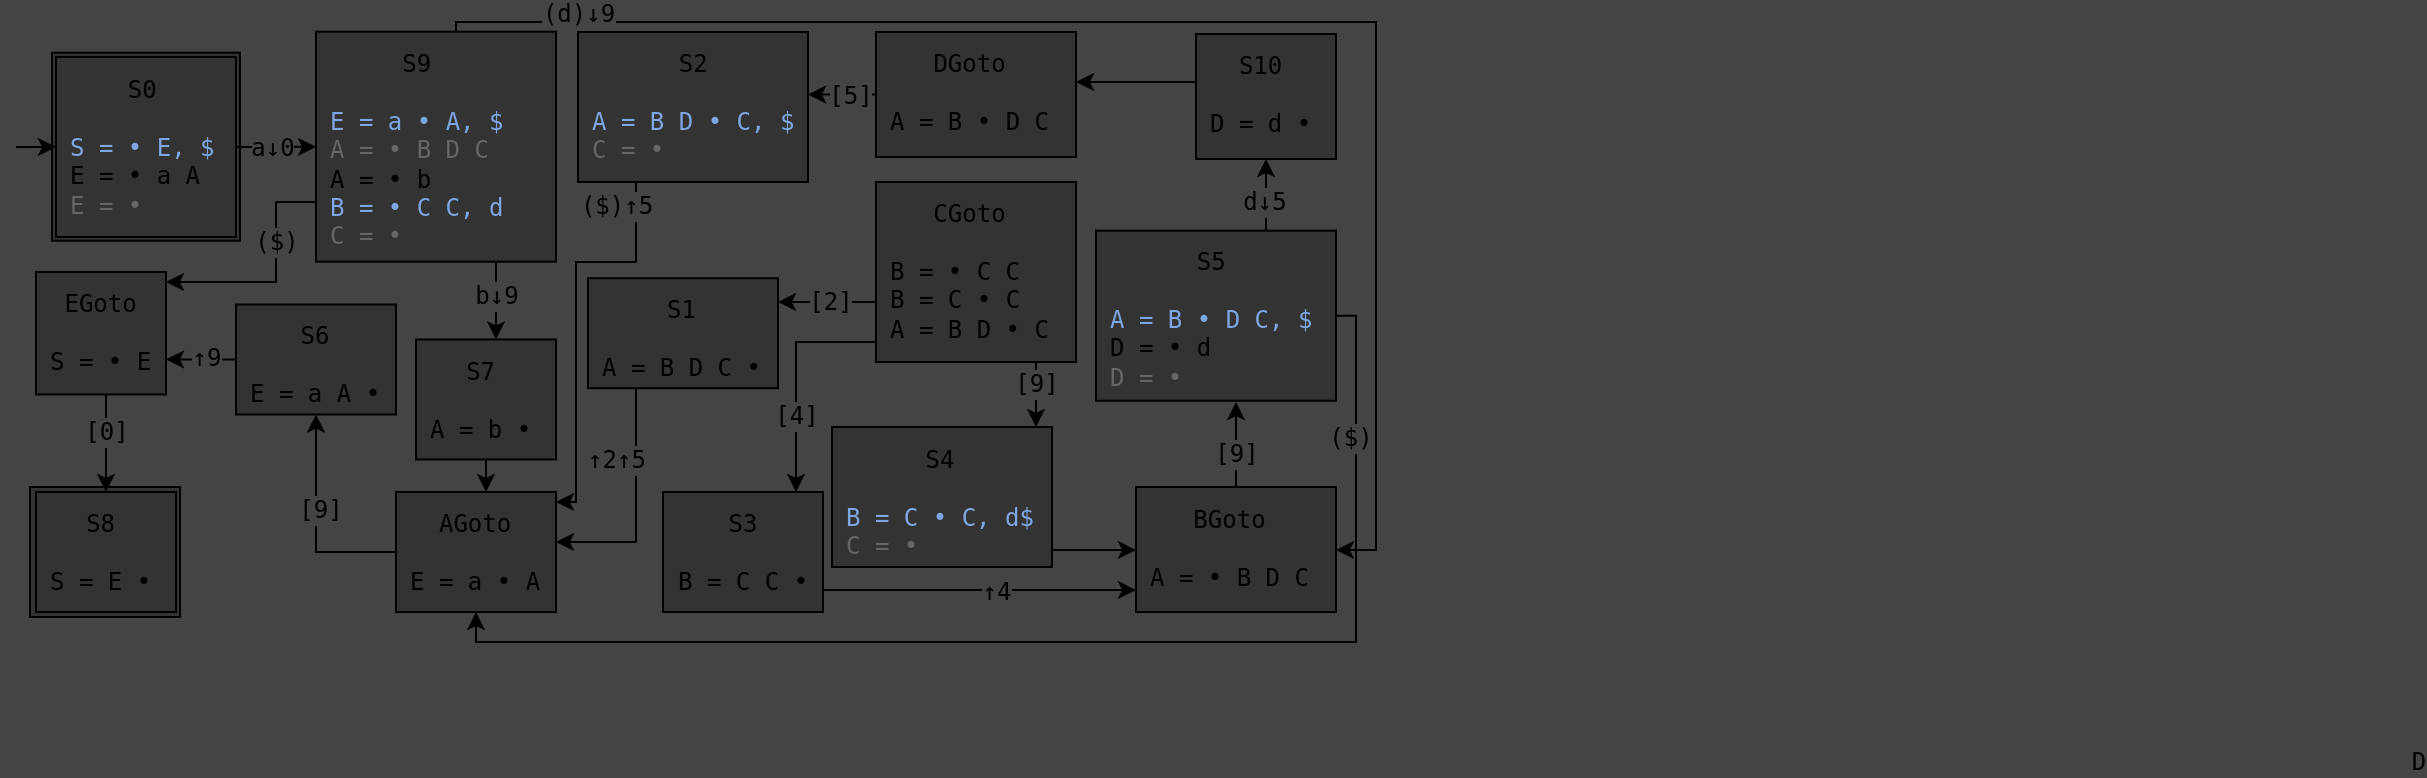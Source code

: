<mxfile version="25.0.2">
  <diagram name="Page-1" id="PYJ2EbEZMSt3SerLNBYG">
    <mxGraphModel dx="697" dy="707" grid="1" gridSize="10" guides="1" tooltips="1" connect="1" arrows="1" fold="1" page="1" pageScale="1" pageWidth="827" pageHeight="1169" background="#444444" math="0" shadow="0">
      <root>
        <mxCell id="0" />
        <mxCell id="1" parent="0" />
        <mxCell id="B8dHSFqu1SuATR3dj_XU-5" value="&lt;div style=&quot;text-align: center;&quot;&gt;S0&lt;/div&gt;&lt;div&gt;&lt;br&gt;&lt;/div&gt;&lt;font&gt;S = •&amp;nbsp;E&lt;/font&gt;&lt;div&gt;E = • a A&lt;br&gt;&lt;div&gt;E =&amp;nbsp;&lt;span style=&quot;background-color: initial;&quot;&gt;•, $&lt;/span&gt;&lt;/div&gt;&lt;/div&gt;" style="rounded=0;whiteSpace=wrap;html=1;fontFamily=monospace;align=left;spacing=7;verticalAlign=top;spacingTop=-3;fillColor=#333333;fontColor=none;noLabel=1;" parent="1" vertex="1">
          <mxGeometry x="17.01" y="242.5" width="75" height="65" as="geometry" />
        </mxCell>
        <mxCell id="B8dHSFqu1SuATR3dj_XU-4" value="&lt;div style=&quot;text-align: center;&quot;&gt;S0&lt;/div&gt;&lt;div&gt;&lt;br&gt;&lt;/div&gt;&lt;font&gt;S = •&amp;nbsp;E&lt;/font&gt;&lt;div&gt;E = • a A&lt;br&gt;&lt;div&gt;E =&amp;nbsp;&lt;span style=&quot;background-color: initial;&quot;&gt;•, $&lt;/span&gt;&lt;/div&gt;&lt;/div&gt;" style="rounded=0;whiteSpace=wrap;html=1;fontFamily=monospace;align=left;spacing=7;verticalAlign=top;spacingTop=-3;fillColor=#333333;fontColor=none;noLabel=1;strokeColor=default;" parent="1" vertex="1">
          <mxGeometry x="28" y="25.35" width="94" height="94" as="geometry" />
        </mxCell>
        <mxCell id="pAEnlqBqYRoMagqUOsFd-15" style="edgeStyle=orthogonalEdgeStyle;rounded=0;orthogonalLoop=1;jettySize=auto;html=1;fontFamily=monospace;fontSize=12;fontColor=default;labelBackgroundColor=#444444;resizable=0;" parent="1" source="hS7_LjZfpNOxfmpkIFcN-1" target="pAEnlqBqYRoMagqUOsFd-14" edge="1">
          <mxGeometry relative="1" as="geometry" />
        </mxCell>
        <mxCell id="pAEnlqBqYRoMagqUOsFd-16" value="a↓0" style="edgeLabel;html=1;align=center;verticalAlign=middle;resizable=0;points=[];rounded=0;strokeColor=default;spacing=10;fontFamily=monospace;fontSize=12;fontColor=default;labelBackgroundColor=#444444;fillColor=default;gradientColor=none;" parent="pAEnlqBqYRoMagqUOsFd-15" vertex="1" connectable="0">
          <mxGeometry x="0.019" relative="1" as="geometry">
            <mxPoint x="-3" as="offset" />
          </mxGeometry>
        </mxCell>
        <mxCell id="hS7_LjZfpNOxfmpkIFcN-1" value="&lt;div style=&quot;text-align: center;&quot;&gt;S0&lt;/div&gt;&lt;div&gt;&lt;br&gt;&lt;/div&gt;&lt;font color=&quot;#7ea6e0&quot;&gt;S = •&amp;nbsp;E, $&lt;/font&gt;&lt;div&gt;E = • a A&lt;br&gt;&lt;div&gt;&lt;font color=&quot;#666666&quot;&gt;E =&amp;nbsp;&lt;span style=&quot;background-color: initial;&quot;&gt;•&lt;/span&gt;&lt;/font&gt;&lt;/div&gt;&lt;/div&gt;" style="rounded=0;whiteSpace=wrap;html=1;fontFamily=monospace;align=left;spacing=7;verticalAlign=top;spacingTop=-3;fillColor=#333333;fontColor=default;strokeColor=default;" parent="1" vertex="1">
          <mxGeometry x="30" y="27.5" width="90" height="90" as="geometry" />
        </mxCell>
        <mxCell id="hS7_LjZfpNOxfmpkIFcN-2" value="&lt;div style=&quot;text-align: center;&quot;&gt;S8&lt;/div&gt;&lt;div&gt;&lt;br&gt;&lt;/div&gt;&lt;div&gt;S = E&amp;nbsp;&lt;span style=&quot;background-color: initial;&quot;&gt;•&lt;/span&gt;&lt;/div&gt;" style="rounded=0;whiteSpace=wrap;html=1;fontFamily=monospace;align=left;spacing=7;verticalAlign=top;spacingTop=-3;fillColor=#333333;" parent="1" vertex="1">
          <mxGeometry x="20.0" y="245" width="70.02" height="60" as="geometry" />
        </mxCell>
        <mxCell id="hS7_LjZfpNOxfmpkIFcN-57" value="" style="endArrow=classic;html=1;rounded=0;fontFamily=monospace;fontSize=12;fontColor=default;" parent="1" target="hS7_LjZfpNOxfmpkIFcN-1" edge="1">
          <mxGeometry width="50" height="50" relative="1" as="geometry">
            <mxPoint x="10" y="72.5" as="sourcePoint" />
            <mxPoint x="-10" y="52.5" as="targetPoint" />
          </mxGeometry>
        </mxCell>
        <mxCell id="rSdr6fm6Imb2P2yYMMA1-2" style="edgeStyle=orthogonalEdgeStyle;rounded=0;orthogonalLoop=1;jettySize=auto;html=1;fontFamily=monospace;fontSize=12;fontColor=default;labelBackgroundColor=#444444;resizable=0;" parent="1" source="pAEnlqBqYRoMagqUOsFd-14" target="rSdr6fm6Imb2P2yYMMA1-1" edge="1">
          <mxGeometry relative="1" as="geometry">
            <Array as="points">
              <mxPoint x="250" y="147.5" />
              <mxPoint x="250" y="147.5" />
            </Array>
          </mxGeometry>
        </mxCell>
        <mxCell id="rSdr6fm6Imb2P2yYMMA1-3" value="b↓9" style="edgeLabel;html=1;align=center;verticalAlign=middle;resizable=0;points=[];rounded=0;strokeColor=default;spacing=10;fontFamily=monospace;fontSize=12;fontColor=default;labelBackgroundColor=#444444;fillColor=default;gradientColor=none;" parent="rSdr6fm6Imb2P2yYMMA1-2" vertex="1" connectable="0">
          <mxGeometry x="0.004" relative="1" as="geometry">
            <mxPoint y="-3" as="offset" />
          </mxGeometry>
        </mxCell>
        <mxCell id="rSdr6fm6Imb2P2yYMMA1-11" style="edgeStyle=orthogonalEdgeStyle;rounded=0;orthogonalLoop=1;jettySize=auto;html=1;fontFamily=monospace;fontSize=12;fontColor=default;labelBackgroundColor=#444444;resizable=0;" parent="1" source="rSdr6fm6Imb2P2yYMMA1-37" target="rSdr6fm6Imb2P2yYMMA1-10" edge="1">
          <mxGeometry relative="1" as="geometry">
            <Array as="points">
              <mxPoint x="620" y="200" />
              <mxPoint x="620" y="200" />
            </Array>
          </mxGeometry>
        </mxCell>
        <mxCell id="rSdr6fm6Imb2P2yYMMA1-61" value="[9]" style="edgeLabel;html=1;align=center;verticalAlign=middle;resizable=0;points=[];rounded=0;strokeColor=default;spacing=10;fontFamily=monospace;fontSize=12;fontColor=default;labelBackgroundColor=#444444;fillColor=default;gradientColor=none;" parent="rSdr6fm6Imb2P2yYMMA1-11" vertex="1" connectable="0">
          <mxGeometry x="-0.08" y="-2" relative="1" as="geometry">
            <mxPoint x="-2" y="3" as="offset" />
          </mxGeometry>
        </mxCell>
        <mxCell id="pAEnlqBqYRoMagqUOsFd-14" value="&lt;div style=&quot;text-align: center;&quot;&gt;S9&lt;/div&gt;&lt;div&gt;&lt;span style=&quot;background-color: initial;&quot;&gt;&lt;br&gt;&lt;/span&gt;&lt;/div&gt;&lt;div&gt;&lt;font color=&quot;#7ea6e0&quot;&gt;&lt;span style=&quot;background-color: initial;&quot;&gt;E =&lt;/span&gt;&lt;span style=&quot;background-color: initial;&quot;&gt;&amp;nbsp;a&lt;/span&gt;&lt;span style=&quot;background-color: initial;&quot;&gt;&amp;nbsp;&lt;/span&gt;&lt;span style=&quot;background-color: initial;&quot;&gt;•&lt;/span&gt;&lt;span style=&quot;background-color: initial;&quot;&gt;&amp;nbsp;A, $&lt;br&gt;&lt;/span&gt;&lt;/font&gt;&lt;/div&gt;&lt;div&gt;&lt;span style=&quot;background-color: initial;&quot;&gt;&lt;font color=&quot;#666666&quot;&gt;A = • B D C&lt;/font&gt;&lt;/span&gt;&lt;/div&gt;&lt;div&gt;&lt;span style=&quot;background-color: initial;&quot;&gt;A = • b&lt;/span&gt;&lt;/div&gt;&lt;div&gt;&lt;font color=&quot;#7ea6e0&quot;&gt;&lt;span style=&quot;background-color: initial;&quot;&gt;B =&amp;nbsp;&lt;/span&gt;&lt;span style=&quot;background-color: initial;&quot;&gt;• C C, d&lt;/span&gt;&lt;/font&gt;&lt;/div&gt;&lt;div&gt;&lt;font color=&quot;#666666&quot;&gt;&lt;span style=&quot;background-color: initial;&quot;&gt;C =&amp;nbsp;&lt;/span&gt;&lt;span style=&quot;background-color: initial;&quot;&gt;•&lt;/span&gt;&lt;/font&gt;&lt;/div&gt;" style="rounded=0;whiteSpace=wrap;html=1;fontFamily=monospace;align=left;spacing=7;verticalAlign=top;spacingTop=-3;fillColor=#333333;fontColor=default;strokeColor=default;" parent="1" vertex="1">
          <mxGeometry x="160" y="14.85" width="120" height="115" as="geometry" />
        </mxCell>
        <mxCell id="rSdr6fm6Imb2P2yYMMA1-34" style="edgeStyle=orthogonalEdgeStyle;rounded=0;orthogonalLoop=1;jettySize=auto;html=1;fontFamily=monospace;fontSize=12;fontColor=default;labelBackgroundColor=#444444;resizable=0;" parent="1" source="rSdr6fm6Imb2P2yYMMA1-1" target="rSdr6fm6Imb2P2yYMMA1-31" edge="1">
          <mxGeometry relative="1" as="geometry">
            <Array as="points">
              <mxPoint x="255" y="217.5" />
              <mxPoint x="250" y="217.5" />
            </Array>
          </mxGeometry>
        </mxCell>
        <mxCell id="rSdr6fm6Imb2P2yYMMA1-1" value="&lt;div style=&quot;text-align: center;&quot;&gt;S7&lt;/div&gt;&lt;div&gt;&lt;br&gt;&lt;/div&gt;&lt;div&gt;&lt;span style=&quot;background-color: initial;&quot;&gt;A = b&lt;/span&gt;&lt;span style=&quot;background-color: initial;&quot;&gt;&amp;nbsp;&lt;/span&gt;&lt;span style=&quot;background-color: initial;&quot;&gt;•&lt;/span&gt;&lt;/div&gt;" style="rounded=0;whiteSpace=wrap;html=1;fontFamily=monospace;align=left;spacing=7;verticalAlign=top;spacingTop=-3;fillColor=#333333;fontColor=default;" parent="1" vertex="1">
          <mxGeometry x="210" y="168.72" width="70" height="60" as="geometry" />
        </mxCell>
        <mxCell id="rSdr6fm6Imb2P2yYMMA1-29" style="edgeStyle=orthogonalEdgeStyle;rounded=0;orthogonalLoop=1;jettySize=auto;html=1;fontFamily=monospace;fontSize=12;fontColor=default;labelBackgroundColor=#444444;resizable=0;" parent="1" source="rSdr6fm6Imb2P2yYMMA1-4" target="rSdr6fm6Imb2P2yYMMA1-28" edge="1">
          <mxGeometry relative="1" as="geometry">
            <Array as="points">
              <mxPoint x="140" y="160.5" />
            </Array>
          </mxGeometry>
        </mxCell>
        <mxCell id="rSdr6fm6Imb2P2yYMMA1-64" value="↑9" style="edgeLabel;html=1;align=center;verticalAlign=middle;resizable=0;points=[];rounded=0;strokeColor=default;spacing=10;fontFamily=monospace;fontSize=12;fontColor=default;labelBackgroundColor=#444444;fillColor=default;gradientColor=none;" parent="rSdr6fm6Imb2P2yYMMA1-29" vertex="1" connectable="0">
          <mxGeometry x="-0.191" y="1" relative="1" as="geometry">
            <mxPoint x="-1" y="-2" as="offset" />
          </mxGeometry>
        </mxCell>
        <mxCell id="rSdr6fm6Imb2P2yYMMA1-4" value="&lt;div style=&quot;text-align: center;&quot;&gt;S6&lt;/div&gt;&lt;div&gt;&lt;span style=&quot;background-color: initial;&quot;&gt;&lt;br&gt;&lt;/span&gt;&lt;/div&gt;&lt;div&gt;&lt;span style=&quot;background-color: initial;&quot;&gt;E =&lt;/span&gt;&lt;span style=&quot;background-color: initial;&quot;&gt;&amp;nbsp;a&lt;/span&gt;&lt;span style=&quot;background-color: initial;&quot;&gt;&amp;nbsp;A&lt;/span&gt;&lt;span style=&quot;background-color: initial;&quot;&gt;&amp;nbsp;&lt;/span&gt;&lt;span style=&quot;background-color: initial;&quot;&gt;•&lt;/span&gt;&lt;/div&gt;" style="rounded=0;whiteSpace=wrap;html=1;fontFamily=monospace;align=left;spacing=7;verticalAlign=top;spacingTop=-3;fillColor=#333333;fontColor=default;" parent="1" vertex="1">
          <mxGeometry x="120" y="151.25" width="80" height="55" as="geometry" />
        </mxCell>
        <mxCell id="rSdr6fm6Imb2P2yYMMA1-7" value="&lt;div style=&quot;text-align: center;&quot;&gt;S4&lt;/div&gt;&lt;div&gt;&lt;br&gt;&lt;/div&gt;&lt;div&gt;&lt;font color=&quot;#7ea6e0&quot;&gt;&lt;span style=&quot;background-color: initial;&quot;&gt;B =&lt;/span&gt;&lt;span style=&quot;background-color: initial;&quot;&gt;&amp;nbsp;C&lt;/span&gt;&lt;span style=&quot;background-color: initial;&quot;&gt;&amp;nbsp;&lt;/span&gt;&lt;span style=&quot;background-color: initial;&quot;&gt;•&lt;/span&gt;&lt;span style=&quot;background-color: initial;&quot;&gt;&amp;nbsp;C, d$&lt;/span&gt;&lt;/font&gt;&lt;/div&gt;&lt;div&gt;&lt;font color=&quot;#666666&quot;&gt;&lt;span style=&quot;background-color: initial;&quot;&gt;C =&amp;nbsp;&lt;/span&gt;&lt;span style=&quot;background-color: initial;&quot;&gt;•&lt;/span&gt;&lt;/font&gt;&lt;/div&gt;" style="rounded=0;whiteSpace=wrap;html=1;fontFamily=monospace;align=left;spacing=7;verticalAlign=top;spacingTop=-3;fillColor=#333333;fontColor=default;strokeColor=default;" parent="1" vertex="1">
          <mxGeometry x="418" y="212.5" width="110" height="70" as="geometry" />
        </mxCell>
        <mxCell id="rSdr6fm6Imb2P2yYMMA1-19" style="edgeStyle=orthogonalEdgeStyle;rounded=0;orthogonalLoop=1;jettySize=auto;html=1;fontFamily=monospace;fontSize=12;fontColor=default;labelBackgroundColor=#444444;resizable=0;" parent="1" source="rSdr6fm6Imb2P2yYMMA1-10" target="rSdr6fm6Imb2P2yYMMA1-18" edge="1">
          <mxGeometry relative="1" as="geometry">
            <Array as="points">
              <mxPoint x="635" y="100" />
              <mxPoint x="635" y="100" />
            </Array>
          </mxGeometry>
        </mxCell>
        <mxCell id="rSdr6fm6Imb2P2yYMMA1-20" value="d↓5" style="edgeLabel;html=1;align=center;verticalAlign=middle;resizable=0;points=[];rounded=0;strokeColor=default;spacing=10;fontFamily=monospace;fontSize=12;fontColor=default;labelBackgroundColor=#444444;fillColor=default;gradientColor=none;" parent="rSdr6fm6Imb2P2yYMMA1-19" vertex="1" connectable="0">
          <mxGeometry x="-0.092" y="-1" relative="1" as="geometry">
            <mxPoint x="-2" y="2" as="offset" />
          </mxGeometry>
        </mxCell>
        <mxCell id="rSdr6fm6Imb2P2yYMMA1-10" value="&lt;div style=&quot;text-align: center;&quot;&gt;S5&lt;/div&gt;&lt;div style=&quot;text-align: center;&quot;&gt;&lt;br&gt;&lt;/div&gt;&lt;div&gt;&lt;font color=&quot;#7ea6e0&quot;&gt;&lt;span style=&quot;background-color: initial;&quot;&gt;A = B&lt;/span&gt;&lt;span style=&quot;background-color: initial;&quot;&gt;&amp;nbsp;&lt;/span&gt;&lt;span style=&quot;background-color: initial;&quot;&gt;•&lt;/span&gt;&lt;span style=&quot;background-color: initial;&quot;&gt;&amp;nbsp;D C, $&lt;/span&gt;&lt;/font&gt;&lt;/div&gt;&lt;div&gt;&lt;span style=&quot;background-color: initial;&quot;&gt;D = • d&lt;/span&gt;&lt;/div&gt;&lt;div&gt;&lt;font color=&quot;#666666&quot;&gt;&lt;span style=&quot;background-color: initial;&quot;&gt;D =&amp;nbsp;&lt;/span&gt;&lt;span style=&quot;background-color: initial;&quot;&gt;•&lt;/span&gt;&lt;/font&gt;&lt;/div&gt;" style="rounded=0;whiteSpace=wrap;html=1;fontFamily=monospace;align=left;spacing=7;verticalAlign=top;spacingTop=-3;fillColor=#333333;fontColor=default;strokeColor=default;" parent="1" vertex="1">
          <mxGeometry x="550" y="114.35" width="120" height="85" as="geometry" />
        </mxCell>
        <mxCell id="rSdr6fm6Imb2P2yYMMA1-45" style="edgeStyle=orthogonalEdgeStyle;rounded=0;orthogonalLoop=1;jettySize=auto;html=1;fontFamily=monospace;fontSize=12;fontColor=default;labelBackgroundColor=#444444;resizable=0;" parent="1" edge="1">
          <mxGeometry relative="1" as="geometry">
            <mxPoint x="413.5" y="294.034" as="sourcePoint" />
            <mxPoint x="570" y="294.034" as="targetPoint" />
            <Array as="points">
              <mxPoint x="500" y="294" />
              <mxPoint x="500" y="294" />
            </Array>
          </mxGeometry>
        </mxCell>
        <mxCell id="rSdr6fm6Imb2P2yYMMA1-60" value="↑4" style="edgeLabel;html=1;align=center;verticalAlign=middle;resizable=0;points=[];rounded=0;strokeColor=default;spacing=10;fontFamily=monospace;fontSize=12;fontColor=default;labelBackgroundColor=#444444;fillColor=default;gradientColor=none;" parent="rSdr6fm6Imb2P2yYMMA1-45" vertex="1" connectable="0">
          <mxGeometry x="-0.306" y="-1" relative="1" as="geometry">
            <mxPoint x="32" as="offset" />
          </mxGeometry>
        </mxCell>
        <mxCell id="rSdr6fm6Imb2P2yYMMA1-13" value="&lt;div style=&quot;text-align: center;&quot;&gt;S3&lt;/div&gt;&lt;div&gt;&lt;br&gt;&lt;/div&gt;&lt;div&gt;&lt;span style=&quot;background-color: initial;&quot;&gt;B =&lt;/span&gt;&lt;span style=&quot;background-color: initial;&quot;&gt;&amp;nbsp;C&lt;/span&gt;&lt;span style=&quot;background-color: initial;&quot;&gt;&amp;nbsp;C&lt;/span&gt;&lt;span style=&quot;background-color: initial;&quot;&gt;&amp;nbsp;&lt;/span&gt;&lt;span style=&quot;background-color: initial;&quot;&gt;•&lt;/span&gt;&lt;/div&gt;" style="rounded=0;whiteSpace=wrap;html=1;fontFamily=monospace;align=left;spacing=7;verticalAlign=top;spacingTop=-3;fillColor=#333333;fontColor=default;" parent="1" vertex="1">
          <mxGeometry x="333.5" y="245" width="80" height="60" as="geometry" />
        </mxCell>
        <mxCell id="rSdr6fm6Imb2P2yYMMA1-23" style="edgeStyle=orthogonalEdgeStyle;rounded=0;orthogonalLoop=1;jettySize=auto;html=1;fontFamily=monospace;fontSize=12;fontColor=default;labelBackgroundColor=#444444;resizable=0;" parent="1" source="rSdr6fm6Imb2P2yYMMA1-66" target="rSdr6fm6Imb2P2yYMMA1-22" edge="1">
          <mxGeometry relative="1" as="geometry">
            <Array as="points">
              <mxPoint x="410" y="46" />
              <mxPoint x="410" y="46" />
            </Array>
          </mxGeometry>
        </mxCell>
        <mxCell id="rSdr6fm6Imb2P2yYMMA1-24" value="D" style="edgeLabel;html=1;align=center;verticalAlign=middle;resizable=0;points=[];rounded=0;strokeColor=default;spacing=10;fontFamily=monospace;fontSize=12;fontColor=default;labelBackgroundColor=#444444;fillColor=default;gradientColor=none;" parent="rSdr6fm6Imb2P2yYMMA1-23" vertex="1" connectable="0">
          <mxGeometry x="0.158" relative="1" as="geometry">
            <mxPoint x="790" y="333" as="offset" />
          </mxGeometry>
        </mxCell>
        <mxCell id="rSdr6fm6Imb2P2yYMMA1-70" value="" style="edgeLabel;html=1;align=center;verticalAlign=middle;resizable=0;points=[];rounded=0;strokeColor=default;spacing=10;fontFamily=monospace;fontSize=12;fontColor=default;labelBackgroundColor=#444444;fillColor=default;gradientColor=none;" parent="rSdr6fm6Imb2P2yYMMA1-23" vertex="1" connectable="0">
          <mxGeometry x="-0.58" y="1" relative="1" as="geometry">
            <mxPoint as="offset" />
          </mxGeometry>
        </mxCell>
        <mxCell id="rSdr6fm6Imb2P2yYMMA1-71" value="[5]" style="edgeLabel;html=1;align=center;verticalAlign=middle;resizable=0;points=[];rounded=0;strokeColor=default;spacing=10;fontFamily=monospace;fontSize=12;fontColor=default;labelBackgroundColor=#444444;fillColor=default;gradientColor=none;" parent="rSdr6fm6Imb2P2yYMMA1-23" vertex="1" connectable="0">
          <mxGeometry x="-0.733" relative="1" as="geometry">
            <mxPoint x="-9" as="offset" />
          </mxGeometry>
        </mxCell>
        <mxCell id="rSdr6fm6Imb2P2yYMMA1-67" style="edgeStyle=orthogonalEdgeStyle;rounded=0;orthogonalLoop=1;jettySize=auto;html=1;fontFamily=monospace;fontSize=12;fontColor=default;labelBackgroundColor=#444444;resizable=0;" parent="1" source="rSdr6fm6Imb2P2yYMMA1-18" target="rSdr6fm6Imb2P2yYMMA1-66" edge="1">
          <mxGeometry relative="1" as="geometry">
            <Array as="points">
              <mxPoint x="570" y="40" />
              <mxPoint x="570" y="40" />
            </Array>
          </mxGeometry>
        </mxCell>
        <mxCell id="rSdr6fm6Imb2P2yYMMA1-18" value="&lt;div style=&quot;text-align: center;&quot;&gt;S10&lt;/div&gt;&lt;div style=&quot;text-align: center;&quot;&gt;&lt;br&gt;&lt;/div&gt;&lt;div&gt;&lt;span style=&quot;background-color: initial;&quot;&gt;D = d&lt;/span&gt;&lt;span style=&quot;background-color: initial;&quot;&gt;&amp;nbsp;&lt;/span&gt;&lt;span style=&quot;background-color: initial;&quot;&gt;•&lt;br&gt;&lt;/span&gt;&lt;/div&gt;" style="rounded=0;whiteSpace=wrap;html=1;fontFamily=monospace;align=left;spacing=7;verticalAlign=top;spacingTop=-3;fillColor=#333333;fontColor=default;" parent="1" vertex="1">
          <mxGeometry x="600" y="16.0" width="70" height="62.5" as="geometry" />
        </mxCell>
        <mxCell id="rSdr6fm6Imb2P2yYMMA1-22" value="&lt;div style=&quot;text-align: center;&quot;&gt;S2&lt;/div&gt;&lt;div style=&quot;text-align: center;&quot;&gt;&lt;br&gt;&lt;/div&gt;&lt;div&gt;&lt;font color=&quot;#7ea6e0&quot;&gt;&lt;span style=&quot;background-color: initial;&quot;&gt;A = B&lt;/span&gt;&lt;span style=&quot;background-color: initial;&quot;&gt;&amp;nbsp;D&lt;/span&gt;&lt;span style=&quot;background-color: initial;&quot;&gt;&amp;nbsp;&lt;/span&gt;&lt;span style=&quot;background-color: initial;&quot;&gt;•&lt;/span&gt;&lt;span style=&quot;background-color: initial;&quot;&gt;&amp;nbsp;C, $&lt;/span&gt;&lt;/font&gt;&lt;/div&gt;&lt;div&gt;&lt;font color=&quot;#666666&quot;&gt;&lt;span style=&quot;background-color: initial;&quot;&gt;C =&amp;nbsp;&lt;/span&gt;&lt;span style=&quot;background-color: initial;&quot;&gt;•&lt;/span&gt;&lt;/font&gt;&lt;/div&gt;" style="rounded=0;whiteSpace=wrap;html=1;fontFamily=monospace;align=left;spacing=7;verticalAlign=top;spacingTop=-3;fillColor=#333333;fontColor=default;strokeColor=default;" parent="1" vertex="1">
          <mxGeometry x="291" y="15" width="115" height="75" as="geometry" />
        </mxCell>
        <mxCell id="rSdr6fm6Imb2P2yYMMA1-33" style="edgeStyle=orthogonalEdgeStyle;rounded=0;orthogonalLoop=1;jettySize=auto;html=1;fontFamily=monospace;fontSize=12;fontColor=default;labelBackgroundColor=#444444;resizable=0;" parent="1" source="rSdr6fm6Imb2P2yYMMA1-25" target="rSdr6fm6Imb2P2yYMMA1-31" edge="1">
          <mxGeometry relative="1" as="geometry">
            <Array as="points">
              <mxPoint x="320" y="270" />
            </Array>
          </mxGeometry>
        </mxCell>
        <mxCell id="rSdr6fm6Imb2P2yYMMA1-62" value="↑2↑5" style="edgeLabel;html=1;align=center;verticalAlign=middle;resizable=0;points=[];rounded=0;strokeColor=default;spacing=10;fontFamily=monospace;fontSize=12;fontColor=default;labelBackgroundColor=#444444;fillColor=default;gradientColor=none;" parent="rSdr6fm6Imb2P2yYMMA1-33" vertex="1" connectable="0">
          <mxGeometry x="-0.348" y="-1" relative="1" as="geometry">
            <mxPoint x="-9" y="-2" as="offset" />
          </mxGeometry>
        </mxCell>
        <mxCell id="rSdr6fm6Imb2P2yYMMA1-30" style="edgeStyle=orthogonalEdgeStyle;rounded=0;orthogonalLoop=1;jettySize=auto;html=1;fontFamily=monospace;fontSize=12;fontColor=default;labelBackgroundColor=#444444;resizable=0;" parent="1" source="rSdr6fm6Imb2P2yYMMA1-28" target="hS7_LjZfpNOxfmpkIFcN-2" edge="1">
          <mxGeometry relative="1" as="geometry">
            <Array as="points">
              <mxPoint x="55" y="230" />
              <mxPoint x="55" y="230" />
            </Array>
          </mxGeometry>
        </mxCell>
        <mxCell id="rSdr6fm6Imb2P2yYMMA1-65" value="[0]" style="edgeLabel;html=1;align=center;verticalAlign=middle;resizable=0;points=[];rounded=0;strokeColor=default;spacing=10;fontFamily=monospace;fontSize=12;fontColor=default;labelBackgroundColor=#444444;fillColor=default;gradientColor=none;" parent="rSdr6fm6Imb2P2yYMMA1-30" vertex="1" connectable="0">
          <mxGeometry x="-0.066" y="-1" relative="1" as="geometry">
            <mxPoint x="1" y="-4" as="offset" />
          </mxGeometry>
        </mxCell>
        <mxCell id="rSdr6fm6Imb2P2yYMMA1-28" value="&lt;div style=&quot;text-align: center;&quot;&gt;EGoto&lt;/div&gt;&lt;div&gt;&lt;br&gt;&lt;/div&gt;&lt;font&gt;S = •&amp;nbsp;E&lt;/font&gt;" style="rounded=0;whiteSpace=wrap;html=1;fontFamily=monospace;align=left;spacing=7;verticalAlign=top;spacingTop=-3;fillColor=#333333;fontColor=default;" parent="1" vertex="1">
          <mxGeometry x="20" y="134.97" width="64.99" height="61.25" as="geometry" />
        </mxCell>
        <mxCell id="rSdr6fm6Imb2P2yYMMA1-32" style="edgeStyle=orthogonalEdgeStyle;rounded=0;orthogonalLoop=1;jettySize=auto;html=1;fontFamily=monospace;fontSize=12;fontColor=default;labelBackgroundColor=#444444;resizable=0;" parent="1" source="rSdr6fm6Imb2P2yYMMA1-31" target="rSdr6fm6Imb2P2yYMMA1-4" edge="1">
          <mxGeometry relative="1" as="geometry">
            <Array as="points">
              <mxPoint x="160" y="275" />
            </Array>
          </mxGeometry>
        </mxCell>
        <mxCell id="rSdr6fm6Imb2P2yYMMA1-63" value="[9]" style="edgeLabel;html=1;align=center;verticalAlign=middle;resizable=0;points=[];rounded=0;strokeColor=default;spacing=10;fontFamily=monospace;fontSize=12;fontColor=default;labelBackgroundColor=#444444;fillColor=default;gradientColor=none;" parent="rSdr6fm6Imb2P2yYMMA1-32" vertex="1" connectable="0">
          <mxGeometry x="0.134" y="-2" relative="1" as="geometry">
            <mxPoint as="offset" />
          </mxGeometry>
        </mxCell>
        <mxCell id="rSdr6fm6Imb2P2yYMMA1-31" value="&lt;div style=&quot;text-align: center;&quot;&gt;AGoto&lt;/div&gt;&lt;div&gt;&lt;span style=&quot;background-color: initial;&quot;&gt;&lt;br&gt;&lt;/span&gt;&lt;/div&gt;&lt;div&gt;&lt;span style=&quot;background-color: initial;&quot;&gt;E =&lt;/span&gt;&lt;span style=&quot;background-color: initial;&quot;&gt;&amp;nbsp;a&lt;/span&gt;&lt;span style=&quot;background-color: initial;&quot;&gt;&amp;nbsp;&lt;/span&gt;&lt;span style=&quot;background-color: initial;&quot;&gt;•&lt;/span&gt;&lt;span style=&quot;background-color: initial;&quot;&gt;&amp;nbsp;A&lt;/span&gt;&lt;/div&gt;" style="rounded=0;whiteSpace=wrap;html=1;fontFamily=monospace;align=left;spacing=7;verticalAlign=top;spacingTop=-3;fillColor=#333333;fontColor=default;" parent="1" vertex="1">
          <mxGeometry x="200" y="245" width="80" height="60" as="geometry" />
        </mxCell>
        <mxCell id="rSdr6fm6Imb2P2yYMMA1-37" value="&lt;div style=&quot;text-align: center;&quot;&gt;BGoto&lt;/div&gt;&lt;div&gt;&lt;span style=&quot;background-color: initial;&quot;&gt;&lt;br&gt;&lt;/span&gt;&lt;/div&gt;&lt;div&gt;&lt;span style=&quot;background-color: initial;&quot;&gt;A = • B D C&lt;/span&gt;&lt;/div&gt;" style="rounded=0;whiteSpace=wrap;html=1;fontFamily=monospace;align=left;spacing=7;verticalAlign=top;spacingTop=-3;fillColor=#333333;fontColor=default;" parent="1" vertex="1">
          <mxGeometry x="570" y="242.5" width="100" height="62.5" as="geometry" />
        </mxCell>
        <mxCell id="rSdr6fm6Imb2P2yYMMA1-46" style="edgeStyle=orthogonalEdgeStyle;rounded=0;orthogonalLoop=1;jettySize=auto;html=1;fontFamily=monospace;fontSize=12;fontColor=default;labelBackgroundColor=#444444;resizable=0;" parent="1" source="rSdr6fm6Imb2P2yYMMA1-44" target="rSdr6fm6Imb2P2yYMMA1-25" edge="1">
          <mxGeometry relative="1" as="geometry">
            <Array as="points">
              <mxPoint x="430" y="150" />
              <mxPoint x="430" y="150" />
            </Array>
          </mxGeometry>
        </mxCell>
        <mxCell id="rSdr6fm6Imb2P2yYMMA1-59" value="[2]" style="edgeLabel;html=1;align=center;verticalAlign=middle;resizable=0;points=[];rounded=0;strokeColor=default;spacing=10;fontFamily=monospace;fontSize=12;fontColor=default;labelBackgroundColor=#444444;fillColor=default;gradientColor=none;" parent="rSdr6fm6Imb2P2yYMMA1-46" vertex="1" connectable="0">
          <mxGeometry x="-0.065" relative="1" as="geometry">
            <mxPoint as="offset" />
          </mxGeometry>
        </mxCell>
        <mxCell id="rSdr6fm6Imb2P2yYMMA1-47" style="edgeStyle=orthogonalEdgeStyle;rounded=0;orthogonalLoop=1;jettySize=auto;html=1;fontFamily=monospace;fontSize=12;fontColor=default;labelBackgroundColor=#444444;resizable=0;" parent="1" source="rSdr6fm6Imb2P2yYMMA1-44" target="rSdr6fm6Imb2P2yYMMA1-7" edge="1">
          <mxGeometry relative="1" as="geometry">
            <Array as="points">
              <mxPoint x="520" y="200" />
              <mxPoint x="520" y="200" />
            </Array>
          </mxGeometry>
        </mxCell>
        <mxCell id="rSdr6fm6Imb2P2yYMMA1-55" value="[9]" style="edgeLabel;html=1;align=center;verticalAlign=middle;resizable=0;points=[];rounded=0;strokeColor=default;spacing=10;fontFamily=monospace;fontSize=12;fontColor=default;labelBackgroundColor=#444444;fillColor=default;gradientColor=none;" parent="rSdr6fm6Imb2P2yYMMA1-47" vertex="1" connectable="0">
          <mxGeometry x="-0.217" relative="1" as="geometry">
            <mxPoint y="-2" as="offset" />
          </mxGeometry>
        </mxCell>
        <mxCell id="rSdr6fm6Imb2P2yYMMA1-50" style="edgeStyle=orthogonalEdgeStyle;rounded=0;orthogonalLoop=1;jettySize=auto;html=1;fontFamily=monospace;fontSize=12;fontColor=default;labelBackgroundColor=#444444;resizable=0;" parent="1" source="rSdr6fm6Imb2P2yYMMA1-44" target="rSdr6fm6Imb2P2yYMMA1-13" edge="1">
          <mxGeometry relative="1" as="geometry">
            <Array as="points">
              <mxPoint x="400" y="170" />
            </Array>
          </mxGeometry>
        </mxCell>
        <mxCell id="rSdr6fm6Imb2P2yYMMA1-57" value="[4]" style="edgeLabel;html=1;align=center;verticalAlign=middle;resizable=0;points=[];rounded=0;strokeColor=default;spacing=10;fontFamily=monospace;fontSize=12;fontColor=default;labelBackgroundColor=#444444;fillColor=default;gradientColor=none;" parent="rSdr6fm6Imb2P2yYMMA1-50" vertex="1" connectable="0">
          <mxGeometry x="0.334" relative="1" as="geometry">
            <mxPoint as="offset" />
          </mxGeometry>
        </mxCell>
        <mxCell id="rSdr6fm6Imb2P2yYMMA1-44" value="&lt;div style=&quot;text-align: center;&quot;&gt;CGoto&lt;/div&gt;&lt;div&gt;&lt;span style=&quot;background-color: initial;&quot;&gt;&lt;br&gt;&lt;/span&gt;&lt;/div&gt;&lt;div&gt;&lt;span style=&quot;background-color: initial;&quot;&gt;B =&amp;nbsp;&lt;/span&gt;&lt;span style=&quot;background-color: initial;&quot;&gt;• C C&lt;/span&gt;&lt;br&gt;&lt;/div&gt;&lt;div&gt;&lt;span style=&quot;background-color: initial;&quot;&gt;B =&amp;nbsp;&lt;/span&gt;&lt;span style=&quot;background-color: initial;&quot;&gt;C&amp;nbsp;&lt;/span&gt;&lt;span style=&quot;background-color: initial;&quot;&gt;•&lt;/span&gt;&lt;span style=&quot;background-color: initial;&quot;&gt;&amp;nbsp;&lt;/span&gt;&lt;span style=&quot;background-color: initial;&quot;&gt;C&lt;/span&gt;&lt;/div&gt;&lt;div&gt;A = B D • C&lt;/div&gt;" style="rounded=0;whiteSpace=wrap;html=1;fontFamily=monospace;align=left;spacing=7;verticalAlign=top;spacingTop=-3;fillColor=#333333;fontColor=default;" parent="1" vertex="1">
          <mxGeometry x="440" y="90" width="100" height="90" as="geometry" />
        </mxCell>
        <mxCell id="rSdr6fm6Imb2P2yYMMA1-25" value="&lt;div style=&quot;text-align: center;&quot;&gt;S1&lt;/div&gt;&lt;div style=&quot;text-align: center;&quot;&gt;&lt;br&gt;&lt;/div&gt;&lt;div&gt;&lt;span style=&quot;background-color: initial;&quot;&gt;A = B&lt;/span&gt;&lt;span style=&quot;background-color: initial;&quot;&gt;&amp;nbsp;D&lt;/span&gt;&lt;span style=&quot;background-color: initial;&quot;&gt;&amp;nbsp;C&lt;/span&gt;&lt;span style=&quot;background-color: initial;&quot;&gt;&amp;nbsp;&lt;/span&gt;&lt;span style=&quot;background-color: initial;&quot;&gt;•&lt;/span&gt;&lt;/div&gt;" style="rounded=0;whiteSpace=wrap;html=1;fontFamily=monospace;align=left;spacing=7;verticalAlign=top;spacingTop=-3;fillColor=#333333;fontColor=default;" parent="1" vertex="1">
          <mxGeometry x="296" y="138.1" width="95" height="55" as="geometry" />
        </mxCell>
        <mxCell id="rSdr6fm6Imb2P2yYMMA1-66" value="&lt;div style=&quot;text-align: center;&quot;&gt;DGoto&lt;/div&gt;&lt;div style=&quot;text-align: center;&quot;&gt;&lt;br&gt;&lt;/div&gt;&lt;div&gt;&lt;span style=&quot;background-color: initial;&quot;&gt;A = B&lt;/span&gt;&lt;span style=&quot;background-color: initial;&quot;&gt;&amp;nbsp;&lt;/span&gt;&lt;span style=&quot;background-color: initial;&quot;&gt;•&lt;/span&gt;&lt;span style=&quot;background-color: initial;&quot;&gt;&amp;nbsp;D C&lt;/span&gt;&lt;/div&gt;" style="rounded=0;whiteSpace=wrap;html=1;fontFamily=monospace;align=left;spacing=7;verticalAlign=top;spacingTop=-3;fillColor=#333333;fontColor=default;" parent="1" vertex="1">
          <mxGeometry x="440" y="15" width="100" height="62.5" as="geometry" />
        </mxCell>
        <mxCell id="B8dHSFqu1SuATR3dj_XU-1" style="rounded=0;orthogonalLoop=1;jettySize=auto;html=1;fontFamily=monospace;fontSize=12;fontColor=default;labelBackgroundColor=#444444;resizable=0;strokeColor=default;edgeStyle=orthogonalEdgeStyle;" parent="1" source="pAEnlqBqYRoMagqUOsFd-14" target="rSdr6fm6Imb2P2yYMMA1-28" edge="1">
          <mxGeometry relative="1" as="geometry">
            <Array as="points">
              <mxPoint x="140" y="100" />
              <mxPoint x="140" y="140" />
            </Array>
          </mxGeometry>
        </mxCell>
        <mxCell id="jXyeNXwZxJG82gdGPfos-12" value="($)" style="edgeLabel;html=1;align=center;verticalAlign=middle;resizable=0;points=[];rounded=0;strokeColor=default;spacing=10;fontFamily=monospace;fontSize=12;fontColor=default;labelBackgroundColor=#444444;fillColor=default;gradientColor=none;" parent="B8dHSFqu1SuATR3dj_XU-1" vertex="1" connectable="0">
          <mxGeometry x="-0.035" relative="1" as="geometry">
            <mxPoint y="-16" as="offset" />
          </mxGeometry>
        </mxCell>
        <mxCell id="B8dHSFqu1SuATR3dj_XU-3" style="edgeStyle=orthogonalEdgeStyle;shape=connector;rounded=0;orthogonalLoop=1;jettySize=auto;html=1;strokeColor=default;align=center;verticalAlign=middle;fontFamily=monospace;fontSize=12;fontColor=default;labelBackgroundColor=#444444;resizable=0;endArrow=classic;" parent="1" source="pAEnlqBqYRoMagqUOsFd-14" target="rSdr6fm6Imb2P2yYMMA1-37" edge="1">
          <mxGeometry relative="1" as="geometry">
            <Array as="points">
              <mxPoint x="230" y="10" />
              <mxPoint x="690" y="10" />
              <mxPoint x="690" y="274" />
            </Array>
          </mxGeometry>
        </mxCell>
        <mxCell id="jXyeNXwZxJG82gdGPfos-7" value="(d)↓9" style="edgeLabel;html=1;align=center;verticalAlign=middle;resizable=0;points=[];rounded=0;strokeColor=default;spacing=10;fontFamily=monospace;fontSize=12;fontColor=default;labelBackgroundColor=#444444;fillColor=default;gradientColor=none;" parent="B8dHSFqu1SuATR3dj_XU-3" vertex="1" connectable="0">
          <mxGeometry x="-0.891" y="-1" relative="1" as="geometry">
            <mxPoint x="25" y="-5" as="offset" />
          </mxGeometry>
        </mxCell>
        <mxCell id="jXyeNXwZxJG82gdGPfos-3" style="edgeStyle=orthogonalEdgeStyle;shape=connector;rounded=0;orthogonalLoop=1;jettySize=auto;html=1;strokeColor=default;align=center;verticalAlign=middle;fontFamily=monospace;fontSize=12;fontColor=default;labelBackgroundColor=#444444;resizable=0;endArrow=classic;" parent="1" source="rSdr6fm6Imb2P2yYMMA1-7" target="rSdr6fm6Imb2P2yYMMA1-37" edge="1">
          <mxGeometry relative="1" as="geometry">
            <Array as="points">
              <mxPoint x="550" y="274" />
              <mxPoint x="550" y="274" />
            </Array>
          </mxGeometry>
        </mxCell>
        <mxCell id="jXyeNXwZxJG82gdGPfos-4" style="edgeStyle=orthogonalEdgeStyle;shape=connector;rounded=0;orthogonalLoop=1;jettySize=auto;html=1;strokeColor=default;align=center;verticalAlign=middle;fontFamily=monospace;fontSize=12;fontColor=default;labelBackgroundColor=#444444;resizable=0;endArrow=classic;" parent="1" source="rSdr6fm6Imb2P2yYMMA1-10" target="rSdr6fm6Imb2P2yYMMA1-31" edge="1">
          <mxGeometry relative="1" as="geometry">
            <Array as="points">
              <mxPoint x="680" y="157" />
              <mxPoint x="680" y="320" />
              <mxPoint x="240" y="320" />
            </Array>
          </mxGeometry>
        </mxCell>
        <mxCell id="jXyeNXwZxJG82gdGPfos-8" value="" style="edgeLabel;html=1;align=center;verticalAlign=middle;resizable=0;points=[];rounded=0;strokeColor=default;spacing=10;fontFamily=monospace;fontSize=12;fontColor=default;labelBackgroundColor=#444444;fillColor=default;gradientColor=none;" parent="jXyeNXwZxJG82gdGPfos-4" vertex="1" connectable="0">
          <mxGeometry x="-0.881" relative="1" as="geometry">
            <mxPoint as="offset" />
          </mxGeometry>
        </mxCell>
        <mxCell id="jXyeNXwZxJG82gdGPfos-13" value="($)" style="edgeLabel;html=1;align=center;verticalAlign=middle;resizable=0;points=[];rounded=0;strokeColor=default;spacing=10;fontFamily=monospace;fontSize=12;fontColor=default;labelBackgroundColor=#444444;fillColor=default;gradientColor=none;" parent="jXyeNXwZxJG82gdGPfos-4" vertex="1" connectable="0">
          <mxGeometry x="-0.776" y="-1" relative="1" as="geometry">
            <mxPoint x="-2" as="offset" />
          </mxGeometry>
        </mxCell>
        <mxCell id="jXyeNXwZxJG82gdGPfos-1" style="edgeStyle=orthogonalEdgeStyle;shape=connector;rounded=0;orthogonalLoop=1;jettySize=auto;html=1;strokeColor=default;align=center;verticalAlign=middle;fontFamily=monospace;fontSize=12;fontColor=default;labelBackgroundColor=#444444;resizable=0;endArrow=classic;" parent="1" source="rSdr6fm6Imb2P2yYMMA1-22" target="rSdr6fm6Imb2P2yYMMA1-31" edge="1">
          <mxGeometry relative="1" as="geometry">
            <Array as="points">
              <mxPoint x="320" y="130" />
              <mxPoint x="290" y="130" />
              <mxPoint x="290" y="250" />
            </Array>
          </mxGeometry>
        </mxCell>
        <mxCell id="jXyeNXwZxJG82gdGPfos-6" value="($)↑5" style="edgeLabel;html=1;align=center;verticalAlign=middle;resizable=0;points=[];rounded=0;strokeColor=default;spacing=10;fontFamily=monospace;fontSize=12;fontColor=default;labelBackgroundColor=#444444;fillColor=default;gradientColor=none;" parent="jXyeNXwZxJG82gdGPfos-1" vertex="1" connectable="0">
          <mxGeometry x="-0.823" y="1" relative="1" as="geometry">
            <mxPoint x="-11" y="-6" as="offset" />
          </mxGeometry>
        </mxCell>
      </root>
    </mxGraphModel>
  </diagram>
</mxfile>
